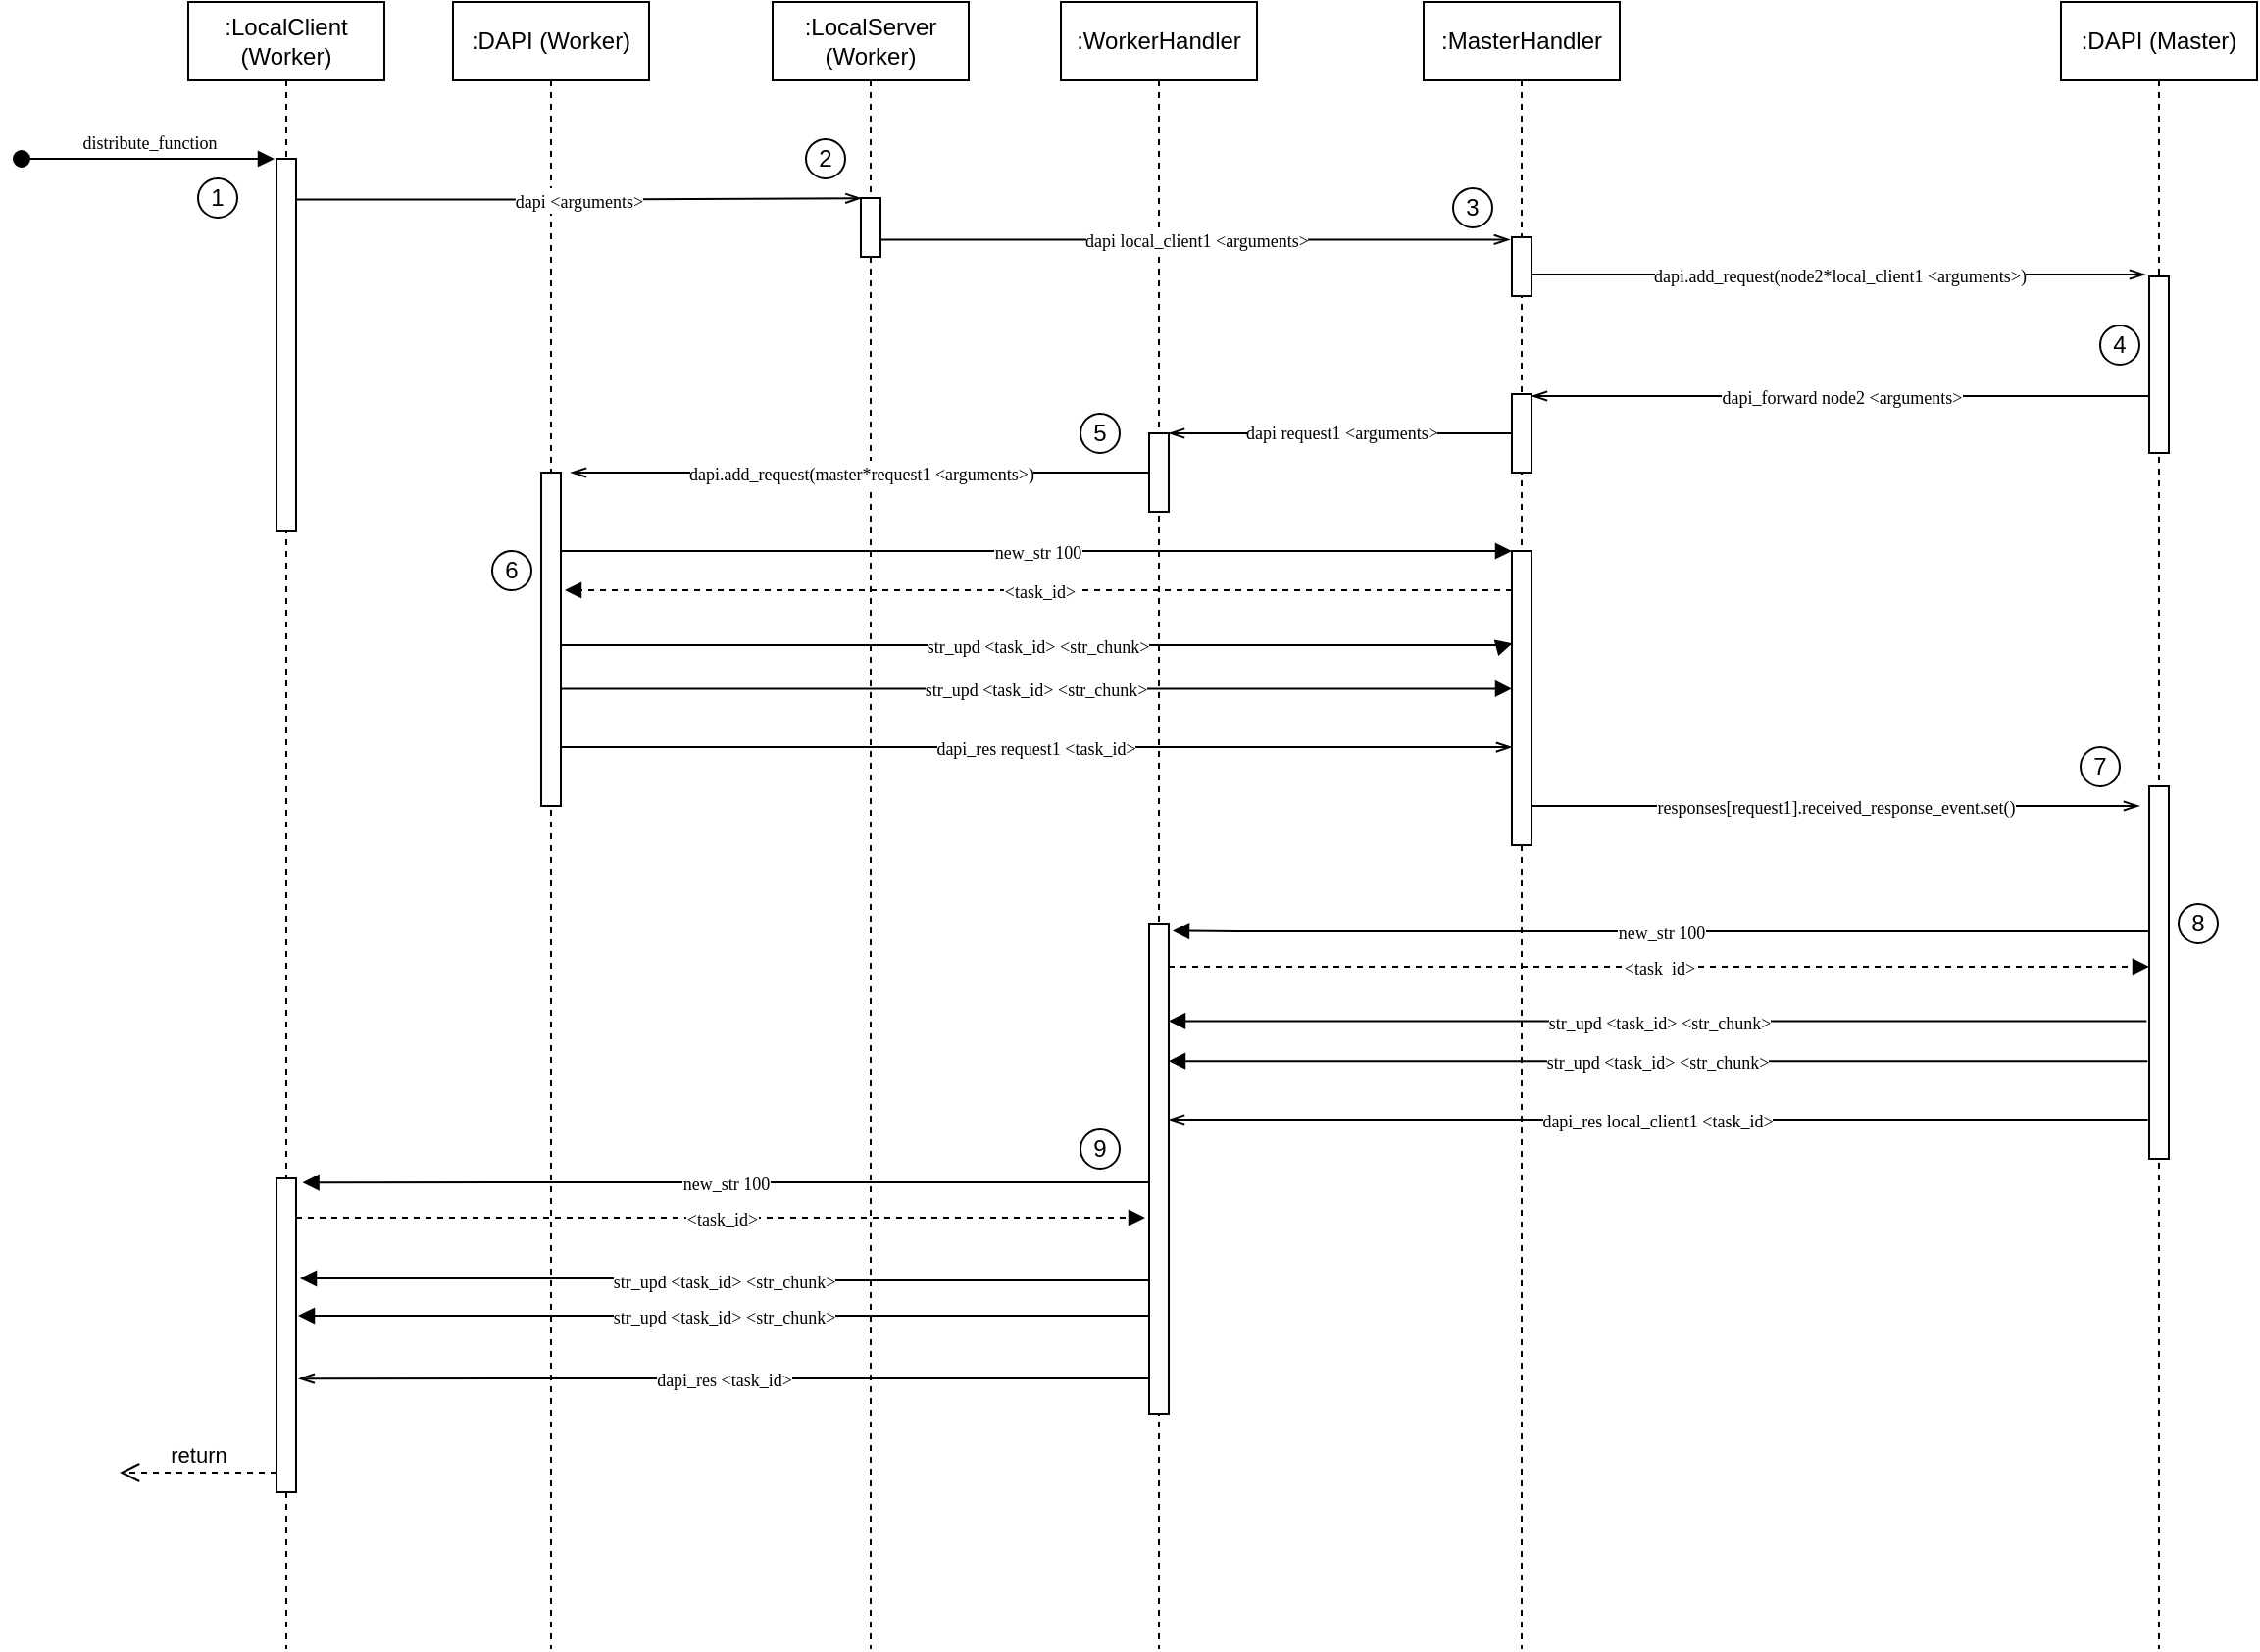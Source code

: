 <mxfile version="10.6.0" type="device"><diagram id="idA161yxUV-wr-vmCQRd" name="Page-1"><mxGraphModel dx="2467" dy="1074" grid="1" gridSize="10" guides="1" tooltips="1" connect="1" arrows="1" fold="1" page="1" pageScale="1" pageWidth="827" pageHeight="1169" math="0" shadow="0"><root><mxCell id="0"/><mxCell id="1" parent="0"/><mxCell id="wLBRawjqkq9umKBUQ-wv-11" value=":DAPI (Worker)" style="shape=umlLifeline;perimeter=lifelinePerimeter;whiteSpace=wrap;html=1;container=1;collapsible=0;recursiveResize=0;outlineConnect=0;" vertex="1" parent="1"><mxGeometry x="150" y="80" width="100" height="840" as="geometry"/></mxCell><mxCell id="wLBRawjqkq9umKBUQ-wv-12" value="" style="html=1;points=[];perimeter=orthogonalPerimeter;" vertex="1" parent="wLBRawjqkq9umKBUQ-wv-11"><mxGeometry x="45" y="240" width="10" height="170" as="geometry"/></mxCell><mxCell id="wLBRawjqkq9umKBUQ-wv-8" value=":WorkerHandler" style="shape=umlLifeline;perimeter=lifelinePerimeter;whiteSpace=wrap;html=1;container=1;collapsible=0;recursiveResize=0;outlineConnect=0;" vertex="1" parent="1"><mxGeometry x="460" y="80" width="100" height="840" as="geometry"/></mxCell><mxCell id="wLBRawjqkq9umKBUQ-wv-9" value="" style="html=1;points=[];perimeter=orthogonalPerimeter;" vertex="1" parent="wLBRawjqkq9umKBUQ-wv-8"><mxGeometry x="45" y="220" width="10" height="40" as="geometry"/></mxCell><mxCell id="wLBRawjqkq9umKBUQ-wv-25" value="" style="html=1;points=[];perimeter=orthogonalPerimeter;" vertex="1" parent="wLBRawjqkq9umKBUQ-wv-8"><mxGeometry x="45" y="470" width="10" height="250" as="geometry"/></mxCell><mxCell id="NdRdLNBifBitFOGz53N4-1" value="&lt;div&gt;:LocalClient&lt;/div&gt;&lt;div&gt;(Worker)&lt;br&gt;&lt;/div&gt;" style="shape=umlLifeline;perimeter=lifelinePerimeter;whiteSpace=wrap;html=1;container=1;collapsible=0;recursiveResize=0;outlineConnect=0;" parent="1" vertex="1"><mxGeometry x="15" y="80" width="100" height="840" as="geometry"/></mxCell><mxCell id="NdRdLNBifBitFOGz53N4-2" value="" style="html=1;points=[];perimeter=orthogonalPerimeter;" parent="NdRdLNBifBitFOGz53N4-1" vertex="1"><mxGeometry x="45" y="80" width="10" height="190" as="geometry"/></mxCell><mxCell id="wLBRawjqkq9umKBUQ-wv-31" value="" style="html=1;points=[];perimeter=orthogonalPerimeter;" vertex="1" parent="NdRdLNBifBitFOGz53N4-1"><mxGeometry x="45" y="600" width="10" height="160" as="geometry"/></mxCell><mxCell id="NdRdLNBifBitFOGz53N4-3" value="&lt;div style=&quot;font-size: 9px&quot;&gt;&lt;font style=&quot;font-size: 9px&quot; face=&quot;Verdana&quot;&gt;distribute_function&lt;/font&gt;&lt;/div&gt;" style="html=1;verticalAlign=bottom;startArrow=oval;startFill=1;endArrow=block;startSize=8;entryX=-0.1;entryY=0;entryDx=0;entryDy=0;entryPerimeter=0;" parent="1" target="NdRdLNBifBitFOGz53N4-2" edge="1"><mxGeometry width="60" relative="1" as="geometry"><mxPoint x="-70" y="160" as="sourcePoint"/><mxPoint x="170" y="400" as="targetPoint"/></mxGeometry></mxCell><mxCell id="NdRdLNBifBitFOGz53N4-4" value="&lt;div&gt;:LocalServer&lt;/div&gt;&lt;div&gt;(Worker)&lt;/div&gt;" style="shape=umlLifeline;perimeter=lifelinePerimeter;whiteSpace=wrap;html=1;container=1;collapsible=0;recursiveResize=0;outlineConnect=0;" parent="1" vertex="1"><mxGeometry x="313" y="80" width="100" height="840" as="geometry"/></mxCell><mxCell id="NdRdLNBifBitFOGz53N4-5" value="" style="html=1;points=[];perimeter=orthogonalPerimeter;" parent="NdRdLNBifBitFOGz53N4-4" vertex="1"><mxGeometry x="45" y="100" width="10" height="30" as="geometry"/></mxCell><mxCell id="NdRdLNBifBitFOGz53N4-6" value="&lt;font style=&quot;font-size: 9px&quot; face=&quot;Verdana&quot;&gt;dapi &amp;lt;arguments&amp;gt; &lt;/font&gt;" style="edgeStyle=orthogonalEdgeStyle;rounded=0;orthogonalLoop=1;jettySize=auto;html=1;entryX=0.02;entryY=0.004;entryDx=0;entryDy=0;entryPerimeter=0;exitX=1.05;exitY=0.109;exitDx=0;exitDy=0;exitPerimeter=0;endArrow=openThin;endFill=0;" parent="1" source="NdRdLNBifBitFOGz53N4-2" target="NdRdLNBifBitFOGz53N4-5" edge="1"><mxGeometry relative="1" as="geometry"><Array as="points"><mxPoint x="214" y="181"/></Array></mxGeometry></mxCell><mxCell id="NdRdLNBifBitFOGz53N4-7" value=":MasterHandler" style="shape=umlLifeline;perimeter=lifelinePerimeter;whiteSpace=wrap;html=1;container=1;collapsible=0;recursiveResize=0;outlineConnect=0;" parent="1" vertex="1"><mxGeometry x="645" y="80" width="100" height="840" as="geometry"/></mxCell><mxCell id="NdRdLNBifBitFOGz53N4-9" value="" style="html=1;points=[];perimeter=orthogonalPerimeter;" parent="NdRdLNBifBitFOGz53N4-7" vertex="1"><mxGeometry x="45" y="120" width="10" height="30" as="geometry"/></mxCell><mxCell id="wLBRawjqkq9umKBUQ-wv-3" value="" style="html=1;points=[];perimeter=orthogonalPerimeter;" vertex="1" parent="NdRdLNBifBitFOGz53N4-7"><mxGeometry x="45" y="200" width="10" height="40" as="geometry"/></mxCell><mxCell id="wLBRawjqkq9umKBUQ-wv-14" value="" style="html=1;points=[];perimeter=orthogonalPerimeter;" vertex="1" parent="NdRdLNBifBitFOGz53N4-7"><mxGeometry x="45" y="280" width="10" height="150" as="geometry"/></mxCell><mxCell id="NdRdLNBifBitFOGz53N4-10" value="&lt;font style=&quot;font-size: 9px&quot; face=&quot;Verdana&quot;&gt;dapi local_client1 &amp;lt;arguments&amp;gt;&lt;/font&gt;" style="edgeStyle=orthogonalEdgeStyle;rounded=0;orthogonalLoop=1;jettySize=auto;html=1;endArrow=openThin;endFill=0;entryX=-0.105;entryY=0.04;entryDx=0;entryDy=0;entryPerimeter=0;" parent="1" source="NdRdLNBifBitFOGz53N4-5" target="NdRdLNBifBitFOGz53N4-9" edge="1"><mxGeometry relative="1" as="geometry"><mxPoint x="770" y="202" as="targetPoint"/><Array as="points"><mxPoint x="590" y="202"/></Array></mxGeometry></mxCell><mxCell id="NdRdLNBifBitFOGz53N4-11" value=":DAPI (Master)" style="shape=umlLifeline;perimeter=lifelinePerimeter;whiteSpace=wrap;html=1;container=1;collapsible=0;recursiveResize=0;outlineConnect=0;" parent="1" vertex="1"><mxGeometry x="970" y="80" width="100" height="840" as="geometry"/></mxCell><mxCell id="wLBRawjqkq9umKBUQ-wv-1" value="" style="html=1;points=[];perimeter=orthogonalPerimeter;" vertex="1" parent="NdRdLNBifBitFOGz53N4-11"><mxGeometry x="45" y="140" width="10" height="90" as="geometry"/></mxCell><mxCell id="wLBRawjqkq9umKBUQ-wv-23" value="" style="html=1;points=[];perimeter=orthogonalPerimeter;" vertex="1" parent="NdRdLNBifBitFOGz53N4-11"><mxGeometry x="45" y="400" width="10" height="190" as="geometry"/></mxCell><mxCell id="wLBRawjqkq9umKBUQ-wv-2" value="&lt;font style=&quot;font-size: 9px&quot; face=&quot;Verdana&quot;&gt;dapi.add_request(node2*local_client1 &amp;lt;arguments&amp;gt;)&lt;/font&gt;" style="edgeStyle=orthogonalEdgeStyle;rounded=0;orthogonalLoop=1;jettySize=auto;html=1;endArrow=openThin;endFill=0;" edge="1" parent="1" source="NdRdLNBifBitFOGz53N4-9"><mxGeometry relative="1" as="geometry"><mxPoint x="1013" y="219" as="targetPoint"/><Array as="points"><mxPoint x="810" y="219"/></Array></mxGeometry></mxCell><mxCell id="wLBRawjqkq9umKBUQ-wv-5" value="&lt;font style=&quot;font-size: 9px&quot; face=&quot;Verdana&quot;&gt;dapi_forward node2 &amp;lt;arguments&amp;gt;&lt;/font&gt;" style="edgeStyle=orthogonalEdgeStyle;rounded=0;orthogonalLoop=1;jettySize=auto;html=1;entryX=1;entryY=0.025;entryDx=0;entryDy=0;entryPerimeter=0;endArrow=openThin;endFill=0;" edge="1" parent="1" source="wLBRawjqkq9umKBUQ-wv-1" target="wLBRawjqkq9umKBUQ-wv-3"><mxGeometry relative="1" as="geometry"><Array as="points"><mxPoint x="930" y="281"/><mxPoint x="930" y="281"/></Array></mxGeometry></mxCell><mxCell id="wLBRawjqkq9umKBUQ-wv-10" value="&lt;div style=&quot;font-size: 9px&quot;&gt;&lt;font style=&quot;font-size: 9px&quot; face=&quot;Verdana&quot;&gt;dapi request1 &amp;lt;arguments&amp;gt;&lt;/font&gt;&lt;/div&gt;" style="edgeStyle=orthogonalEdgeStyle;rounded=0;orthogonalLoop=1;jettySize=auto;html=1;endArrow=openThin;endFill=0;" edge="1" parent="1" source="wLBRawjqkq9umKBUQ-wv-3" target="wLBRawjqkq9umKBUQ-wv-9"><mxGeometry relative="1" as="geometry"><mxPoint x="530" y="301" as="targetPoint"/><Array as="points"><mxPoint x="560" y="300"/><mxPoint x="560" y="300"/></Array></mxGeometry></mxCell><mxCell id="wLBRawjqkq9umKBUQ-wv-13" value="&lt;font style=&quot;font-size: 9px&quot; face=&quot;Verdana&quot;&gt;dapi.add_request(master*request1 &amp;lt;arguments&amp;gt;)&lt;/font&gt;" style="edgeStyle=orthogonalEdgeStyle;rounded=0;orthogonalLoop=1;jettySize=auto;html=1;endArrow=openThin;endFill=0;" edge="1" parent="1" source="wLBRawjqkq9umKBUQ-wv-9"><mxGeometry relative="1" as="geometry"><mxPoint x="210" y="320" as="targetPoint"/></mxGeometry></mxCell><mxCell id="wLBRawjqkq9umKBUQ-wv-15" value="&lt;font style=&quot;font-size: 9px&quot; face=&quot;Verdana&quot;&gt;new_str 100&lt;/font&gt;" style="edgeStyle=orthogonalEdgeStyle;rounded=0;orthogonalLoop=1;jettySize=auto;html=1;endArrow=block;endFill=1;" edge="1" parent="1" source="wLBRawjqkq9umKBUQ-wv-12"><mxGeometry relative="1" as="geometry"><mxPoint x="690" y="360" as="targetPoint"/><Array as="points"><mxPoint x="370" y="360"/><mxPoint x="370" y="360"/></Array></mxGeometry></mxCell><mxCell id="wLBRawjqkq9umKBUQ-wv-18" value="&lt;font style=&quot;font-size: 9px&quot; face=&quot;Verdana&quot;&gt;&amp;lt;task_id&amp;gt;&lt;/font&gt;" style="edgeStyle=orthogonalEdgeStyle;rounded=0;orthogonalLoop=1;jettySize=auto;html=1;endArrow=block;endFill=1;dashed=1;" edge="1" parent="1" source="wLBRawjqkq9umKBUQ-wv-14"><mxGeometry relative="1" as="geometry"><mxPoint x="207" y="380" as="targetPoint"/><Array as="points"><mxPoint x="207" y="380"/></Array></mxGeometry></mxCell><mxCell id="wLBRawjqkq9umKBUQ-wv-19" value="&lt;font style=&quot;font-size: 9px&quot; face=&quot;Verdana&quot;&gt;str_upd &amp;lt;task_id&amp;gt; &amp;lt;str_chunk&amp;gt;&lt;/font&gt;" style="edgeStyle=orthogonalEdgeStyle;rounded=0;orthogonalLoop=1;jettySize=auto;html=1;endArrow=block;endFill=1;entryX=0.029;entryY=0.314;entryDx=0;entryDy=0;entryPerimeter=0;" edge="1" parent="1" source="wLBRawjqkq9umKBUQ-wv-12" target="wLBRawjqkq9umKBUQ-wv-14"><mxGeometry relative="1" as="geometry"><mxPoint x="687" y="408" as="targetPoint"/><Array as="points"><mxPoint x="687" y="408"/><mxPoint x="687" y="407"/></Array></mxGeometry></mxCell><mxCell id="wLBRawjqkq9umKBUQ-wv-20" value="&lt;font style=&quot;font-size: 9px&quot; face=&quot;Verdana&quot;&gt;str_upd &amp;lt;task_id&amp;gt; &amp;lt;str_chunk&amp;gt;&lt;/font&gt;" style="edgeStyle=orthogonalEdgeStyle;rounded=0;orthogonalLoop=1;jettySize=auto;html=1;endArrow=block;endFill=1;" edge="1" parent="1" target="wLBRawjqkq9umKBUQ-wv-14"><mxGeometry relative="1" as="geometry"><mxPoint x="205" y="430.214" as="sourcePoint"/><mxPoint x="687.429" y="430.214" as="targetPoint"/><Array as="points"><mxPoint x="590" y="430"/><mxPoint x="590" y="430"/></Array></mxGeometry></mxCell><mxCell id="wLBRawjqkq9umKBUQ-wv-22" value="&lt;font style=&quot;font-size: 9px&quot; face=&quot;Verdana&quot;&gt;dapi_res request1 &amp;lt;task_id&amp;gt;&lt;/font&gt;" style="edgeStyle=orthogonalEdgeStyle;rounded=0;orthogonalLoop=1;jettySize=auto;html=1;entryX=0;entryY=0.667;entryDx=0;entryDy=0;entryPerimeter=0;endArrow=openThin;endFill=0;" edge="1" parent="1" source="wLBRawjqkq9umKBUQ-wv-12" target="wLBRawjqkq9umKBUQ-wv-14"><mxGeometry relative="1" as="geometry"><Array as="points"><mxPoint x="420" y="460"/><mxPoint x="420" y="460"/></Array></mxGeometry></mxCell><mxCell id="wLBRawjqkq9umKBUQ-wv-24" value="&lt;font style=&quot;font-size: 9px&quot; face=&quot;Verdana&quot;&gt;responses[request1].received_response_event.set()&lt;/font&gt;" style="edgeStyle=orthogonalEdgeStyle;rounded=0;orthogonalLoop=1;jettySize=auto;html=1;endArrow=openThin;endFill=0;" edge="1" parent="1" source="wLBRawjqkq9umKBUQ-wv-14"><mxGeometry relative="1" as="geometry"><mxPoint x="1010" y="490" as="targetPoint"/><Array as="points"><mxPoint x="780" y="490"/><mxPoint x="780" y="490"/></Array></mxGeometry></mxCell><mxCell id="wLBRawjqkq9umKBUQ-wv-26" value="&lt;font style=&quot;font-size: 9px&quot; face=&quot;Verdana&quot;&gt;new_str 100&lt;/font&gt;" style="edgeStyle=orthogonalEdgeStyle;rounded=0;orthogonalLoop=1;jettySize=auto;html=1;entryX=1.2;entryY=0.015;entryDx=0;entryDy=0;entryPerimeter=0;endArrow=block;endFill=1;" edge="1" parent="1" source="wLBRawjqkq9umKBUQ-wv-23" target="wLBRawjqkq9umKBUQ-wv-25"><mxGeometry relative="1" as="geometry"><Array as="points"><mxPoint x="550" y="554"/><mxPoint x="550" y="554"/></Array></mxGeometry></mxCell><mxCell id="wLBRawjqkq9umKBUQ-wv-27" value="&lt;font style=&quot;font-size: 9px&quot; face=&quot;Verdana&quot;&gt;&amp;lt;task_id&amp;gt;&lt;/font&gt;" style="edgeStyle=orthogonalEdgeStyle;rounded=0;orthogonalLoop=1;jettySize=auto;html=1;entryX=0;entryY=0.484;entryDx=0;entryDy=0;entryPerimeter=0;endArrow=block;endFill=1;dashed=1;" edge="1" parent="1" source="wLBRawjqkq9umKBUQ-wv-25" target="wLBRawjqkq9umKBUQ-wv-23"><mxGeometry relative="1" as="geometry"><Array as="points"><mxPoint x="700" y="572"/><mxPoint x="700" y="572"/></Array></mxGeometry></mxCell><mxCell id="wLBRawjqkq9umKBUQ-wv-28" value="&lt;font style=&quot;font-size: 9px&quot; face=&quot;Verdana&quot;&gt;str_upd &amp;lt;task_id&amp;gt; &amp;lt;str_chunk&amp;gt;&lt;/font&gt;" style="edgeStyle=orthogonalEdgeStyle;rounded=0;orthogonalLoop=1;jettySize=auto;html=1;endArrow=none;endFill=0;entryX=-0.133;entryY=0.63;entryDx=0;entryDy=0;entryPerimeter=0;startArrow=block;startFill=1;" edge="1" parent="1" source="wLBRawjqkq9umKBUQ-wv-25" target="wLBRawjqkq9umKBUQ-wv-23"><mxGeometry relative="1" as="geometry"><mxPoint x="1010" y="600" as="targetPoint"/><Array as="points"><mxPoint x="765" y="600"/></Array></mxGeometry></mxCell><mxCell id="wLBRawjqkq9umKBUQ-wv-29" value="&lt;font style=&quot;font-size: 9px&quot; face=&quot;Verdana&quot;&gt;str_upd &amp;lt;task_id&amp;gt; &amp;lt;str_chunk&amp;gt;&lt;/font&gt;" style="edgeStyle=orthogonalEdgeStyle;rounded=0;orthogonalLoop=1;jettySize=auto;html=1;endArrow=none;endFill=0;entryX=-0.133;entryY=0.63;entryDx=0;entryDy=0;entryPerimeter=0;startArrow=block;startFill=1;" edge="1" parent="1"><mxGeometry relative="1" as="geometry"><mxPoint x="515" y="620.118" as="sourcePoint"/><mxPoint x="1014.176" y="620.118" as="targetPoint"/><Array as="points"><mxPoint x="765" y="620"/></Array></mxGeometry></mxCell><mxCell id="wLBRawjqkq9umKBUQ-wv-30" value="&lt;font style=&quot;font-size: 9px&quot; face=&quot;Verdana&quot;&gt;dapi_res local_client1 &amp;lt;task_id&amp;gt;&lt;br&gt;&lt;/font&gt;" style="edgeStyle=orthogonalEdgeStyle;rounded=0;orthogonalLoop=1;jettySize=auto;html=1;entryX=-0.071;entryY=0.895;entryDx=0;entryDy=0;entryPerimeter=0;endArrow=none;endFill=0;startArrow=openThin;startFill=0;" edge="1" parent="1" source="wLBRawjqkq9umKBUQ-wv-25" target="wLBRawjqkq9umKBUQ-wv-23"><mxGeometry relative="1" as="geometry"><Array as="points"><mxPoint x="620" y="650"/><mxPoint x="620" y="650"/></Array></mxGeometry></mxCell><mxCell id="wLBRawjqkq9umKBUQ-wv-32" value="&lt;font style=&quot;font-size: 9px&quot; face=&quot;Verdana&quot;&gt;new_str 100&lt;/font&gt;" style="edgeStyle=orthogonalEdgeStyle;rounded=0;orthogonalLoop=1;jettySize=auto;html=1;startArrow=none;startFill=0;endArrow=block;endFill=1;entryX=1.329;entryY=0.013;entryDx=0;entryDy=0;entryPerimeter=0;" edge="1" parent="1" source="wLBRawjqkq9umKBUQ-wv-25" target="wLBRawjqkq9umKBUQ-wv-31"><mxGeometry relative="1" as="geometry"><mxPoint x="80" y="681" as="targetPoint"/><Array as="points"><mxPoint x="380" y="682"/><mxPoint x="380" y="682"/></Array></mxGeometry></mxCell><mxCell id="wLBRawjqkq9umKBUQ-wv-33" value="&lt;font style=&quot;font-size: 9px&quot; face=&quot;Verdana&quot;&gt;&amp;lt;task_id&amp;gt;&lt;/font&gt;" style="edgeStyle=orthogonalEdgeStyle;rounded=0;orthogonalLoop=1;jettySize=auto;html=1;startArrow=none;startFill=0;endArrow=block;endFill=1;dashed=1;" edge="1" parent="1" source="wLBRawjqkq9umKBUQ-wv-31"><mxGeometry relative="1" as="geometry"><mxPoint x="503" y="700" as="targetPoint"/><Array as="points"><mxPoint x="280" y="700"/><mxPoint x="280" y="700"/></Array></mxGeometry></mxCell><mxCell id="wLBRawjqkq9umKBUQ-wv-34" value="&lt;font style=&quot;font-size: 9px&quot; face=&quot;Verdana&quot;&gt;str_upd &amp;lt;task_id&amp;gt; &amp;lt;str_chunk&amp;gt;&lt;/font&gt;" style="edgeStyle=orthogonalEdgeStyle;rounded=0;orthogonalLoop=1;jettySize=auto;html=1;startArrow=none;startFill=0;endArrow=block;endFill=1;" edge="1" parent="1" source="wLBRawjqkq9umKBUQ-wv-25"><mxGeometry relative="1" as="geometry"><mxPoint x="72" y="731" as="targetPoint"/><Array as="points"><mxPoint x="288" y="732"/><mxPoint x="288" y="731"/></Array></mxGeometry></mxCell><mxCell id="wLBRawjqkq9umKBUQ-wv-35" value="&lt;font style=&quot;font-size: 9px&quot; face=&quot;Verdana&quot;&gt;str_upd &amp;lt;task_id&amp;gt; &amp;lt;str_chunk&amp;gt;&lt;/font&gt;" style="edgeStyle=orthogonalEdgeStyle;rounded=0;orthogonalLoop=1;jettySize=auto;html=1;startArrow=none;startFill=0;endArrow=block;endFill=1;" edge="1" parent="1"><mxGeometry relative="1" as="geometry"><mxPoint x="504.5" y="750" as="sourcePoint"/><mxPoint x="71" y="750" as="targetPoint"/><Array as="points"><mxPoint x="80" y="750"/><mxPoint x="80" y="750"/></Array></mxGeometry></mxCell><mxCell id="wLBRawjqkq9umKBUQ-wv-36" value="&lt;font style=&quot;font-size: 9px&quot; face=&quot;Verdana&quot;&gt;dapi_res &amp;lt;task_id&amp;gt;&lt;br&gt;&lt;/font&gt;" style="edgeStyle=orthogonalEdgeStyle;rounded=0;orthogonalLoop=1;jettySize=auto;html=1;entryX=1.138;entryY=0.638;entryDx=0;entryDy=0;entryPerimeter=0;startArrow=none;startFill=0;endArrow=openThin;endFill=0;" edge="1" parent="1" source="wLBRawjqkq9umKBUQ-wv-25" target="wLBRawjqkq9umKBUQ-wv-31"><mxGeometry relative="1" as="geometry"><Array as="points"><mxPoint x="400" y="782"/><mxPoint x="400" y="782"/></Array></mxGeometry></mxCell><mxCell id="wLBRawjqkq9umKBUQ-wv-37" value="return" style="html=1;verticalAlign=bottom;endArrow=open;dashed=1;endSize=8;" edge="1" parent="1"><mxGeometry relative="1" as="geometry"><mxPoint x="60" y="830" as="sourcePoint"/><mxPoint x="-20" y="830" as="targetPoint"/></mxGeometry></mxCell><mxCell id="wLBRawjqkq9umKBUQ-wv-38" value="1" style="ellipse;whiteSpace=wrap;html=1;aspect=fixed;" vertex="1" parent="1"><mxGeometry x="20" y="170" width="20" height="20" as="geometry"/></mxCell><mxCell id="wLBRawjqkq9umKBUQ-wv-39" value="2" style="ellipse;whiteSpace=wrap;html=1;aspect=fixed;" vertex="1" parent="1"><mxGeometry x="330" y="150" width="20" height="20" as="geometry"/></mxCell><mxCell id="wLBRawjqkq9umKBUQ-wv-40" value="3" style="ellipse;whiteSpace=wrap;html=1;aspect=fixed;" vertex="1" parent="1"><mxGeometry x="660" y="175" width="20" height="20" as="geometry"/></mxCell><mxCell id="wLBRawjqkq9umKBUQ-wv-41" value="4" style="ellipse;whiteSpace=wrap;html=1;aspect=fixed;" vertex="1" parent="1"><mxGeometry x="990" y="245" width="20" height="20" as="geometry"/></mxCell><mxCell id="wLBRawjqkq9umKBUQ-wv-42" value="5" style="ellipse;whiteSpace=wrap;html=1;aspect=fixed;" vertex="1" parent="1"><mxGeometry x="470" y="290" width="20" height="20" as="geometry"/></mxCell><mxCell id="wLBRawjqkq9umKBUQ-wv-43" value="6" style="ellipse;whiteSpace=wrap;html=1;aspect=fixed;" vertex="1" parent="1"><mxGeometry x="170" y="360" width="20" height="20" as="geometry"/></mxCell><mxCell id="wLBRawjqkq9umKBUQ-wv-44" value="7" style="ellipse;whiteSpace=wrap;html=1;aspect=fixed;" vertex="1" parent="1"><mxGeometry x="980" y="460" width="20" height="20" as="geometry"/></mxCell><mxCell id="wLBRawjqkq9umKBUQ-wv-45" value="8" style="ellipse;whiteSpace=wrap;html=1;aspect=fixed;" vertex="1" parent="1"><mxGeometry x="1030" y="540" width="20" height="20" as="geometry"/></mxCell><mxCell id="wLBRawjqkq9umKBUQ-wv-46" value="9" style="ellipse;whiteSpace=wrap;html=1;aspect=fixed;" vertex="1" parent="1"><mxGeometry x="470" y="655" width="20" height="20" as="geometry"/></mxCell></root></mxGraphModel></diagram></mxfile>